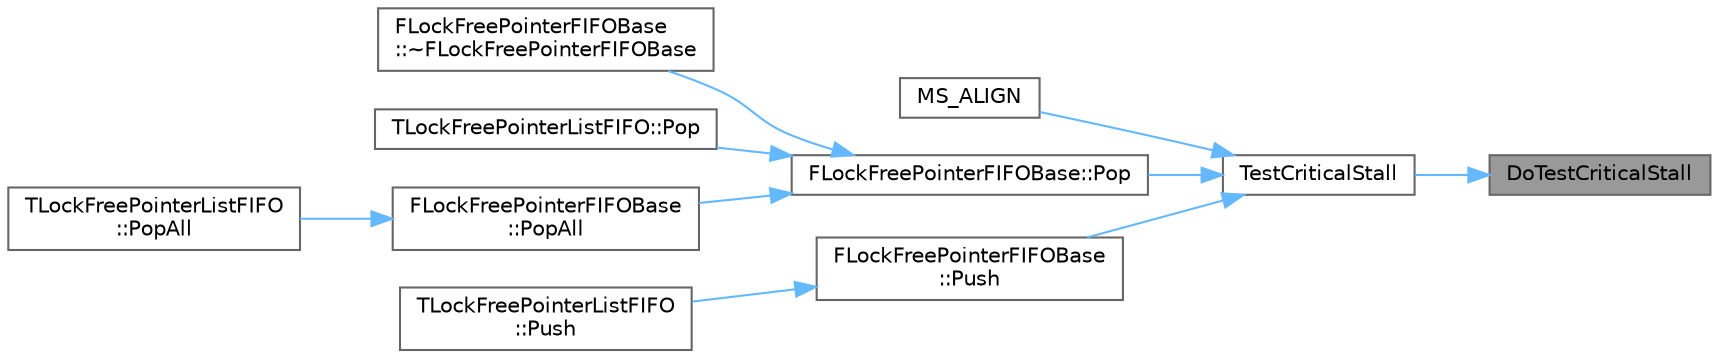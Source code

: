 digraph "DoTestCriticalStall"
{
 // INTERACTIVE_SVG=YES
 // LATEX_PDF_SIZE
  bgcolor="transparent";
  edge [fontname=Helvetica,fontsize=10,labelfontname=Helvetica,labelfontsize=10];
  node [fontname=Helvetica,fontsize=10,shape=box,height=0.2,width=0.4];
  rankdir="RL";
  Node1 [id="Node000001",label="DoTestCriticalStall",height=0.2,width=0.4,color="gray40", fillcolor="grey60", style="filled", fontcolor="black",tooltip=" "];
  Node1 -> Node2 [id="edge1_Node000001_Node000002",dir="back",color="steelblue1",style="solid",tooltip=" "];
  Node2 [id="Node000002",label="TestCriticalStall",height=0.2,width=0.4,color="grey40", fillcolor="white", style="filled",URL="$d4/de7/LockFreeList_8h.html#af575b72b7e8e992e2b0846562f699d5f",tooltip=" "];
  Node2 -> Node3 [id="edge2_Node000002_Node000003",dir="back",color="steelblue1",style="solid",tooltip=" "];
  Node3 [id="Node000003",label="MS_ALIGN",height=0.2,width=0.4,color="grey40", fillcolor="white", style="filled",URL="$d4/de7/LockFreeList_8h.html#a2060f12288010a68d176ede69d6d5886",tooltip=" "];
  Node2 -> Node4 [id="edge3_Node000002_Node000004",dir="back",color="steelblue1",style="solid",tooltip=" "];
  Node4 [id="Node000004",label="FLockFreePointerFIFOBase::Pop",height=0.2,width=0.4,color="grey40", fillcolor="white", style="filled",URL="$d6/d4d/classFLockFreePointerFIFOBase.html#a8e0ceebb202a53b50b275b0cb7d5b6f4",tooltip=" "];
  Node4 -> Node5 [id="edge4_Node000004_Node000005",dir="back",color="steelblue1",style="solid",tooltip=" "];
  Node5 [id="Node000005",label="FLockFreePointerFIFOBase\l::~FLockFreePointerFIFOBase",height=0.2,width=0.4,color="grey40", fillcolor="white", style="filled",URL="$d6/d4d/classFLockFreePointerFIFOBase.html#a2cce401b22fb61198a22493ccdc3b1e1",tooltip=" "];
  Node4 -> Node6 [id="edge5_Node000004_Node000006",dir="back",color="steelblue1",style="solid",tooltip=" "];
  Node6 [id="Node000006",label="TLockFreePointerListFIFO::Pop",height=0.2,width=0.4,color="grey40", fillcolor="white", style="filled",URL="$d8/d09/classTLockFreePointerListFIFO.html#a602fcfe2f5e07392e4152e3bcb78bf2b",tooltip="Pop an item from the list or return NULL if the list is empty."];
  Node4 -> Node7 [id="edge6_Node000004_Node000007",dir="back",color="steelblue1",style="solid",tooltip=" "];
  Node7 [id="Node000007",label="FLockFreePointerFIFOBase\l::PopAll",height=0.2,width=0.4,color="grey40", fillcolor="white", style="filled",URL="$d6/d4d/classFLockFreePointerFIFOBase.html#ac6e62ec8e752ce039e942fa49ee40742",tooltip=" "];
  Node7 -> Node8 [id="edge7_Node000007_Node000008",dir="back",color="steelblue1",style="solid",tooltip=" "];
  Node8 [id="Node000008",label="TLockFreePointerListFIFO\l::PopAll",height=0.2,width=0.4,color="grey40", fillcolor="white", style="filled",URL="$d8/d09/classTLockFreePointerListFIFO.html#aa8c68c5484781e3bcf480a10504af074",tooltip="Pop all items from the list."];
  Node2 -> Node9 [id="edge8_Node000002_Node000009",dir="back",color="steelblue1",style="solid",tooltip=" "];
  Node9 [id="Node000009",label="FLockFreePointerFIFOBase\l::Push",height=0.2,width=0.4,color="grey40", fillcolor="white", style="filled",URL="$d6/d4d/classFLockFreePointerFIFOBase.html#ab11e3d36f23482f3e1f57c1aefabc0da",tooltip=" "];
  Node9 -> Node10 [id="edge9_Node000009_Node000010",dir="back",color="steelblue1",style="solid",tooltip=" "];
  Node10 [id="Node000010",label="TLockFreePointerListFIFO\l::Push",height=0.2,width=0.4,color="grey40", fillcolor="white", style="filled",URL="$d8/d09/classTLockFreePointerListFIFO.html#ab0386ef543a21319017a5ac722ae2a9f",tooltip="Push an item onto the head of the list."];
}
